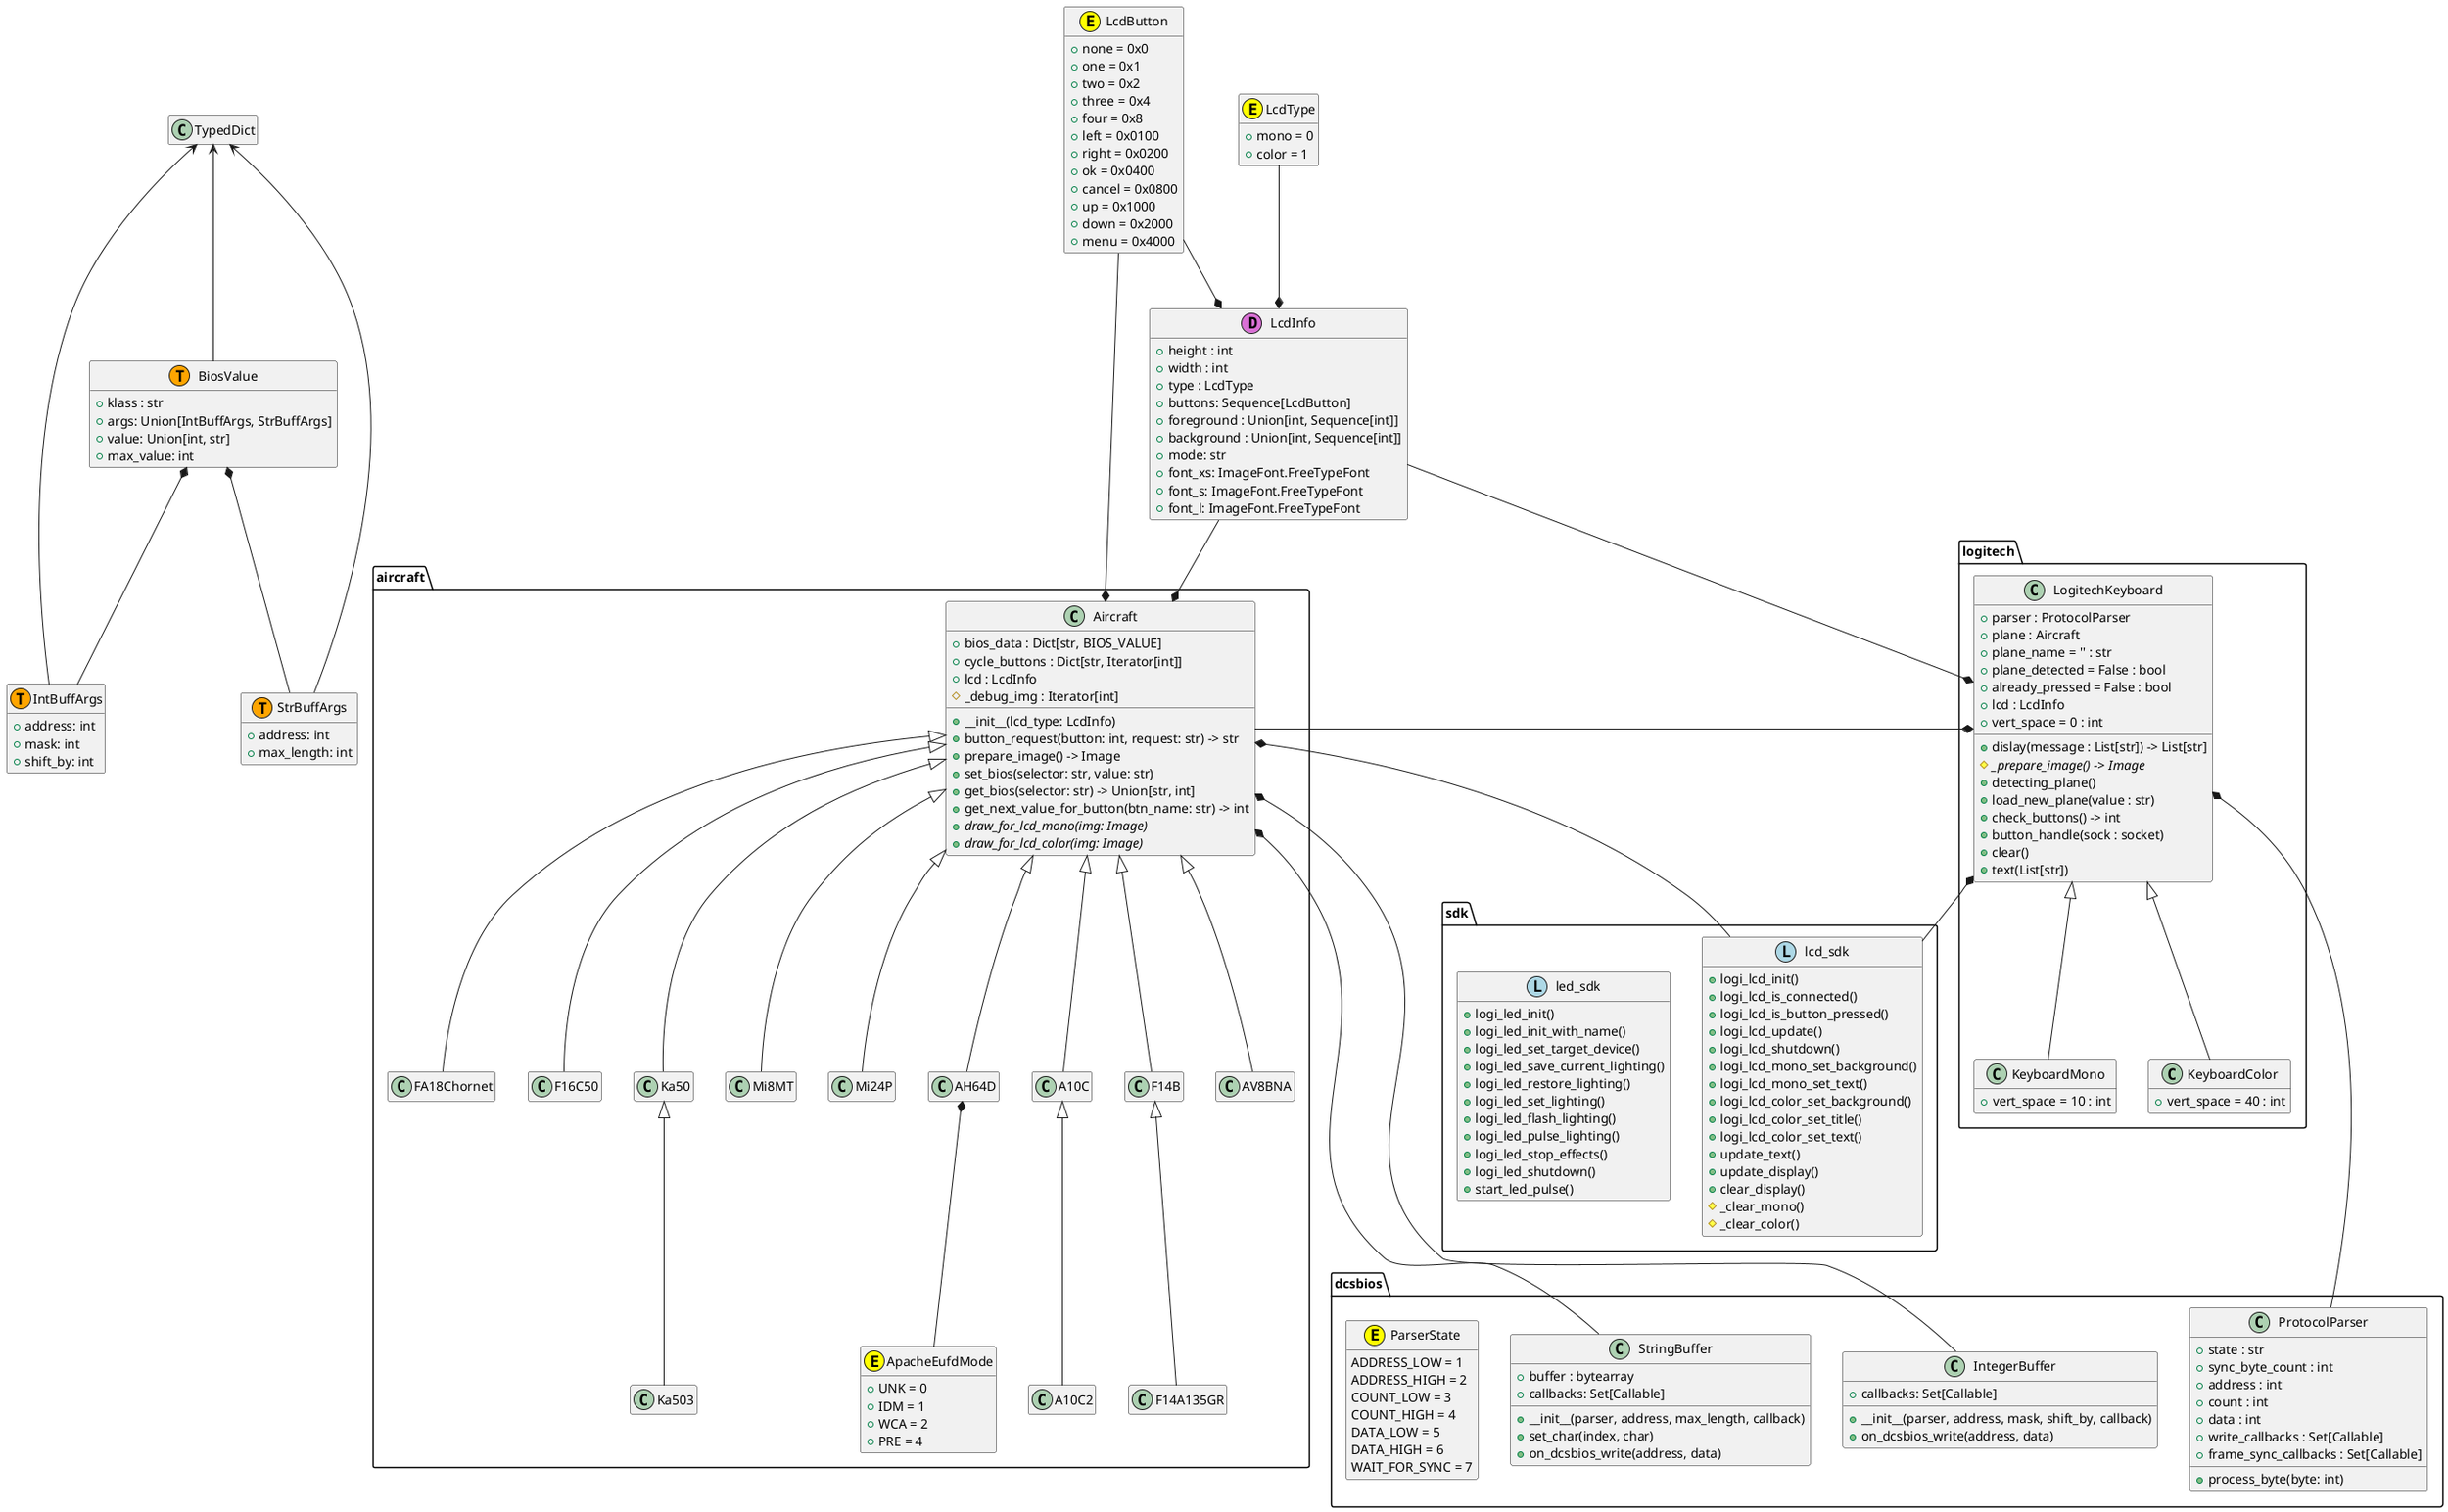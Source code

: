 @startuml
hide empty members

package dcsbios {
    class ProtocolParser {
        + state : str
        + sync_byte_count : int
        + address : int
        + count : int
        + data : int
        + write_callbacks : Set[Callable]
        + frame_sync_callbacks : Set[Callable]
        + process_byte(byte: int)
    }

    class StringBuffer {
        + buffer : bytearray
        + callbacks: Set[Callable]
        + __init__(parser, address, max_length, callback)
        + set_char(index, char)
        + on_dcsbios_write(address, data)
    }

    class IntegerBuffer {
        + callbacks: Set[Callable]
        + __init__(parser, address, mask, shift_by, callback)
        + on_dcsbios_write(address, data)
    }
    class ParserState <<(E,yellow)>> {
        ADDRESS_LOW = 1
        ADDRESS_HIGH = 2
        COUNT_LOW = 3
        COUNT_HIGH = 4
        DATA_LOW = 5
        DATA_HIGH = 6
        WAIT_FOR_SYNC = 7
    }
}

package logitech {
    LogitechKeyboard <|-- KeyboardMono
    LogitechKeyboard <|-- KeyboardColor

    class LogitechKeyboard {
        + parser : ProtocolParser
        + plane : Aircraft
        + plane_name = '' : str
        + plane_detected = False : bool
        + already_pressed = False : bool
        + lcd : LcdInfo
        + vert_space = 0 : int
        + dislay(message : List[str]) -> List[str]
        # {abstract} _prepare_image() -> Image
        + detecting_plane()
        + load_new_plane(value : str)
        + check_buttons() -> int
        + button_handle(sock : socket)
        + clear()
        + text(List[str])
    }

    class KeyboardMono {
        + vert_space = 10 : int
    }

    class KeyboardColor {
        + vert_space = 40 : int
    }
}

package aircraft {
    Aircraft <|-- FA18Chornet
    Aircraft <|-- F16C50
    Aircraft <|-- Ka50
    Ka50 <|-- Ka503
    Aircraft <|-- Mi8MT
    Aircraft <|-- Mi24P
    Aircraft <|-- AH64D
    Aircraft <|-- A10C
    A10C <|-- A10C2
    Aircraft <|-- F14B
    F14B <|-- F14A135GR
    Aircraft <|-- AV8BNA
    AH64D *-- ApacheEufdMode
    class Aircraft {
        + bios_data : Dict[str, BIOS_VALUE]
        + cycle_buttons : Dict[str, Iterator[int]]
        + lcd : LcdInfo
        # _debug_img : Iterator[int]
        + __init__(lcd_type: LcdInfo)
        + button_request(button: int, request: str) -> str
        + prepare_image() -> Image
        + set_bios(selector: str, value: str)
        + get_bios(selector: str) -> Union[str, int]
        + get_next_value_for_button(btn_name: str) -> int
        + {abstract} draw_for_lcd_mono(img: Image)
        + {abstract} draw_for_lcd_color(img: Image)
    }

    class ApacheEufdMode <<(E,yellow)>> {
        + UNK = 0
        + IDM = 1
        + WCA = 2
        + PRE = 4
    }
}

class LcdInfo <<(D,orchid)>> {
    + height : int
    + width : int
    + type : LcdType
    + buttons: Sequence[LcdButton]
    + foreground : Union[int, Sequence[int]]
    + background : Union[int, Sequence[int]]
    + mode: str
    + font_xs: ImageFont.FreeTypeFont
    + font_s: ImageFont.FreeTypeFont
    + font_l: ImageFont.FreeTypeFont
}

class LcdType <<(E,yellow)>> {
    + mono = 0
    + color = 1
}

class LcdButton <<(E,yellow)>> {
    + none = 0x0
    + one = 0x1
    + two = 0x2
    + three = 0x4
    + four = 0x8
    + left = 0x0100
    + right = 0x0200
    + ok = 0x0400
    + cancel = 0x0800
    + up = 0x1000
    + down = 0x2000
    + menu = 0x4000
}

package sdk{
    class lcd_sdk <<(L,lightblue)>> {
        + logi_lcd_init()
        + logi_lcd_is_connected()
        + logi_lcd_is_button_pressed()
        + logi_lcd_update()
        + logi_lcd_shutdown()
        + logi_lcd_mono_set_background()
        + logi_lcd_mono_set_text()
        + logi_lcd_color_set_background()
        + logi_lcd_color_set_title()
        + logi_lcd_color_set_text()
        + update_text()
        + update_display()
        + clear_display()
        # _clear_mono()
        # _clear_color()
    }
    class led_sdk <<(L,lightblue)>> {
        + logi_led_init()
        + logi_led_init_with_name()
        + logi_led_set_target_device()
        + logi_led_save_current_lighting()
        + logi_led_restore_lighting()
        + logi_led_set_lighting()
        + logi_led_flash_lighting()
        + logi_led_pulse_lighting()
        + logi_led_stop_effects()
        + logi_led_shutdown()
        + start_led_pulse()
    }
}

class IntBuffArgs <<(T,orange)>> {
    + address: int
    + mask: int
    + shift_by: int
}

class StrBuffArgs <<(T,orange)>> {
    + address: int
    + max_length: int
}

class BiosValue <<(T,orange)>> {
    + klass : str
    + args: Union[IntBuffArgs, StrBuffArgs]
    + value: Union[int, str]
    + max_value: int
}

TypedDict <- IntBuffArgs
TypedDict <- StrBuffArgs
TypedDict <-- BiosValue

BiosValue *-- IntBuffArgs
BiosValue *-- StrBuffArgs

LcdType --* LcdInfo
LcdButton --* LcdInfo
LcdButton -* Aircraft

LogitechKeyboard *- Aircraft
LcdInfo -* LogitechKeyboard
LogitechKeyboard *--- ProtocolParser
LogitechKeyboard *-- lcd_sdk

LcdInfo --* Aircraft
Aircraft *-- StringBuffer
Aircraft *--- IntegerBuffer
Aircraft *-- lcd_sdk
@enduml
